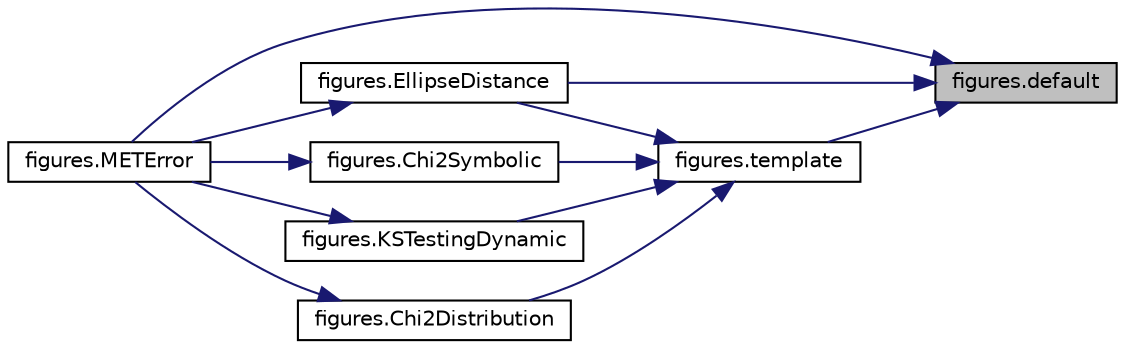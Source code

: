 digraph "figures.default"
{
 // INTERACTIVE_SVG=YES
 // LATEX_PDF_SIZE
  edge [fontname="Helvetica",fontsize="10",labelfontname="Helvetica",labelfontsize="10"];
  node [fontname="Helvetica",fontsize="10",shape=record];
  rankdir="RL";
  Node1 [label="figures.default",height=0.2,width=0.4,color="black", fillcolor="grey75", style="filled", fontcolor="black",tooltip=" "];
  Node1 -> Node2 [dir="back",color="midnightblue",fontsize="10",style="solid",fontname="Helvetica"];
  Node2 [label="figures.EllipseDistance",height=0.2,width=0.4,color="black", fillcolor="white", style="filled",URL="$namespacefigures.html#ac5c60d7ebce6520ce5287e377d210fdd",tooltip=" "];
  Node2 -> Node3 [dir="back",color="midnightblue",fontsize="10",style="solid",fontname="Helvetica"];
  Node3 [label="figures.METError",height=0.2,width=0.4,color="black", fillcolor="white", style="filled",URL="$namespacefigures.html#ad368148d68f494d607deac54588bdc02",tooltip=" "];
  Node1 -> Node3 [dir="back",color="midnightblue",fontsize="10",style="solid",fontname="Helvetica"];
  Node1 -> Node4 [dir="back",color="midnightblue",fontsize="10",style="solid",fontname="Helvetica"];
  Node4 [label="figures.template",height=0.2,width=0.4,color="black", fillcolor="white", style="filled",URL="$namespacefigures.html#a8858806b667542fd46e0fd6293924b11",tooltip=" "];
  Node4 -> Node5 [dir="back",color="midnightblue",fontsize="10",style="solid",fontname="Helvetica"];
  Node5 [label="figures.Chi2Distribution",height=0.2,width=0.4,color="black", fillcolor="white", style="filled",URL="$namespacefigures.html#a3dd94963602c9cc00334c7254dd18550",tooltip=" "];
  Node5 -> Node3 [dir="back",color="midnightblue",fontsize="10",style="solid",fontname="Helvetica"];
  Node4 -> Node6 [dir="back",color="midnightblue",fontsize="10",style="solid",fontname="Helvetica"];
  Node6 [label="figures.Chi2Symbolic",height=0.2,width=0.4,color="black", fillcolor="white", style="filled",URL="$namespacefigures.html#a57a2564ead1905fb340ac1f51669848e",tooltip=" "];
  Node6 -> Node3 [dir="back",color="midnightblue",fontsize="10",style="solid",fontname="Helvetica"];
  Node4 -> Node2 [dir="back",color="midnightblue",fontsize="10",style="solid",fontname="Helvetica"];
  Node4 -> Node7 [dir="back",color="midnightblue",fontsize="10",style="solid",fontname="Helvetica"];
  Node7 [label="figures.KSTestingDynamic",height=0.2,width=0.4,color="black", fillcolor="white", style="filled",URL="$namespacefigures.html#aa38e86204ba8539b9aadf0ccb555867e",tooltip=" "];
  Node7 -> Node3 [dir="back",color="midnightblue",fontsize="10",style="solid",fontname="Helvetica"];
}
